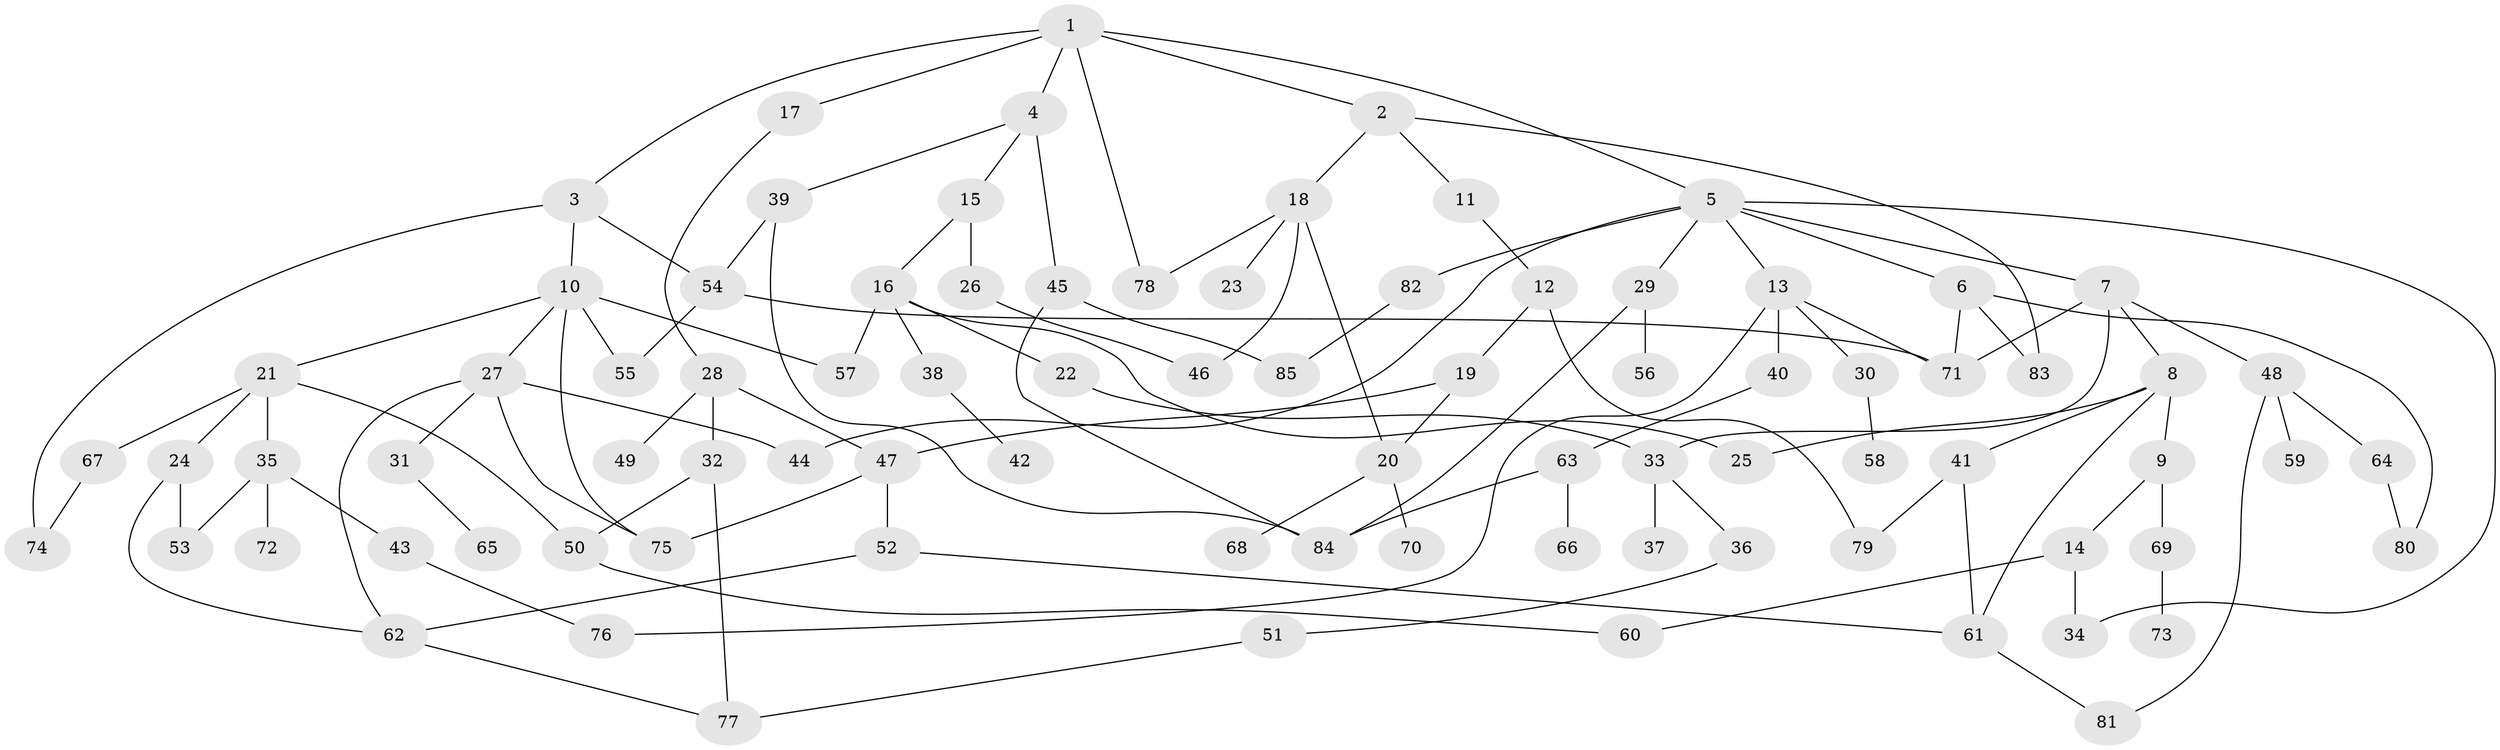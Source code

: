 // Generated by graph-tools (version 1.1) at 2025/34/03/09/25 02:34:11]
// undirected, 85 vertices, 119 edges
graph export_dot {
graph [start="1"]
  node [color=gray90,style=filled];
  1;
  2;
  3;
  4;
  5;
  6;
  7;
  8;
  9;
  10;
  11;
  12;
  13;
  14;
  15;
  16;
  17;
  18;
  19;
  20;
  21;
  22;
  23;
  24;
  25;
  26;
  27;
  28;
  29;
  30;
  31;
  32;
  33;
  34;
  35;
  36;
  37;
  38;
  39;
  40;
  41;
  42;
  43;
  44;
  45;
  46;
  47;
  48;
  49;
  50;
  51;
  52;
  53;
  54;
  55;
  56;
  57;
  58;
  59;
  60;
  61;
  62;
  63;
  64;
  65;
  66;
  67;
  68;
  69;
  70;
  71;
  72;
  73;
  74;
  75;
  76;
  77;
  78;
  79;
  80;
  81;
  82;
  83;
  84;
  85;
  1 -- 2;
  1 -- 3;
  1 -- 4;
  1 -- 5;
  1 -- 17;
  1 -- 78;
  2 -- 11;
  2 -- 18;
  2 -- 83;
  3 -- 10;
  3 -- 54;
  3 -- 74;
  4 -- 15;
  4 -- 39;
  4 -- 45;
  5 -- 6;
  5 -- 7;
  5 -- 13;
  5 -- 29;
  5 -- 34;
  5 -- 82;
  5 -- 44;
  6 -- 83;
  6 -- 80;
  6 -- 71;
  7 -- 8;
  7 -- 48;
  7 -- 71;
  7 -- 33;
  8 -- 9;
  8 -- 25;
  8 -- 41;
  8 -- 61;
  9 -- 14;
  9 -- 69;
  10 -- 21;
  10 -- 27;
  10 -- 57;
  10 -- 75;
  10 -- 55;
  11 -- 12;
  12 -- 19;
  12 -- 79;
  13 -- 30;
  13 -- 40;
  13 -- 76;
  13 -- 71;
  14 -- 60;
  14 -- 34;
  15 -- 16;
  15 -- 26;
  16 -- 22;
  16 -- 38;
  16 -- 57;
  16 -- 25;
  17 -- 28;
  18 -- 20;
  18 -- 23;
  18 -- 78;
  18 -- 46;
  19 -- 47;
  19 -- 20;
  20 -- 68;
  20 -- 70;
  21 -- 24;
  21 -- 35;
  21 -- 50;
  21 -- 67;
  22 -- 33;
  24 -- 53;
  24 -- 62;
  26 -- 46;
  27 -- 31;
  27 -- 44;
  27 -- 75;
  27 -- 62;
  28 -- 32;
  28 -- 49;
  28 -- 47;
  29 -- 56;
  29 -- 84;
  30 -- 58;
  31 -- 65;
  32 -- 77;
  32 -- 50;
  33 -- 36;
  33 -- 37;
  35 -- 43;
  35 -- 53;
  35 -- 72;
  36 -- 51;
  38 -- 42;
  39 -- 84;
  39 -- 54;
  40 -- 63;
  41 -- 61;
  41 -- 79;
  43 -- 76;
  45 -- 85;
  45 -- 84;
  47 -- 52;
  47 -- 75;
  48 -- 59;
  48 -- 64;
  48 -- 81;
  50 -- 60;
  51 -- 77;
  52 -- 62;
  52 -- 61;
  54 -- 55;
  54 -- 71;
  61 -- 81;
  62 -- 77;
  63 -- 66;
  63 -- 84;
  64 -- 80;
  67 -- 74;
  69 -- 73;
  82 -- 85;
}
